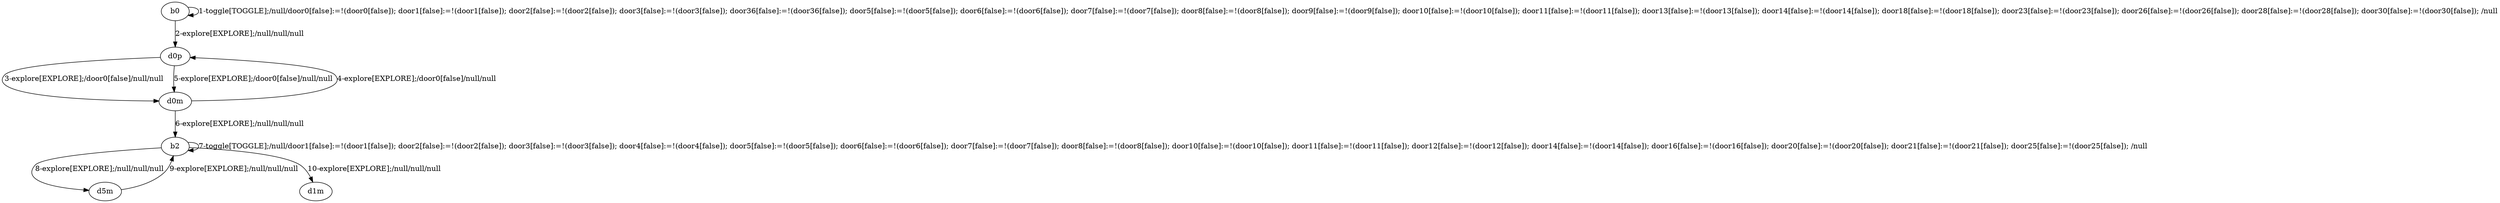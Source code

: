 # Total number of goals covered by this test: 1
# b2 --> d5m

digraph g {
"b0" -> "b0" [label = "1-toggle[TOGGLE];/null/door0[false]:=!(door0[false]); door1[false]:=!(door1[false]); door2[false]:=!(door2[false]); door3[false]:=!(door3[false]); door36[false]:=!(door36[false]); door5[false]:=!(door5[false]); door6[false]:=!(door6[false]); door7[false]:=!(door7[false]); door8[false]:=!(door8[false]); door9[false]:=!(door9[false]); door10[false]:=!(door10[false]); door11[false]:=!(door11[false]); door13[false]:=!(door13[false]); door14[false]:=!(door14[false]); door18[false]:=!(door18[false]); door23[false]:=!(door23[false]); door26[false]:=!(door26[false]); door28[false]:=!(door28[false]); door30[false]:=!(door30[false]); /null"];
"b0" -> "d0p" [label = "2-explore[EXPLORE];/null/null/null"];
"d0p" -> "d0m" [label = "3-explore[EXPLORE];/door0[false]/null/null"];
"d0m" -> "d0p" [label = "4-explore[EXPLORE];/door0[false]/null/null"];
"d0p" -> "d0m" [label = "5-explore[EXPLORE];/door0[false]/null/null"];
"d0m" -> "b2" [label = "6-explore[EXPLORE];/null/null/null"];
"b2" -> "b2" [label = "7-toggle[TOGGLE];/null/door1[false]:=!(door1[false]); door2[false]:=!(door2[false]); door3[false]:=!(door3[false]); door4[false]:=!(door4[false]); door5[false]:=!(door5[false]); door6[false]:=!(door6[false]); door7[false]:=!(door7[false]); door8[false]:=!(door8[false]); door10[false]:=!(door10[false]); door11[false]:=!(door11[false]); door12[false]:=!(door12[false]); door14[false]:=!(door14[false]); door16[false]:=!(door16[false]); door20[false]:=!(door20[false]); door21[false]:=!(door21[false]); door25[false]:=!(door25[false]); /null"];
"b2" -> "d5m" [label = "8-explore[EXPLORE];/null/null/null"];
"d5m" -> "b2" [label = "9-explore[EXPLORE];/null/null/null"];
"b2" -> "d1m" [label = "10-explore[EXPLORE];/null/null/null"];
}